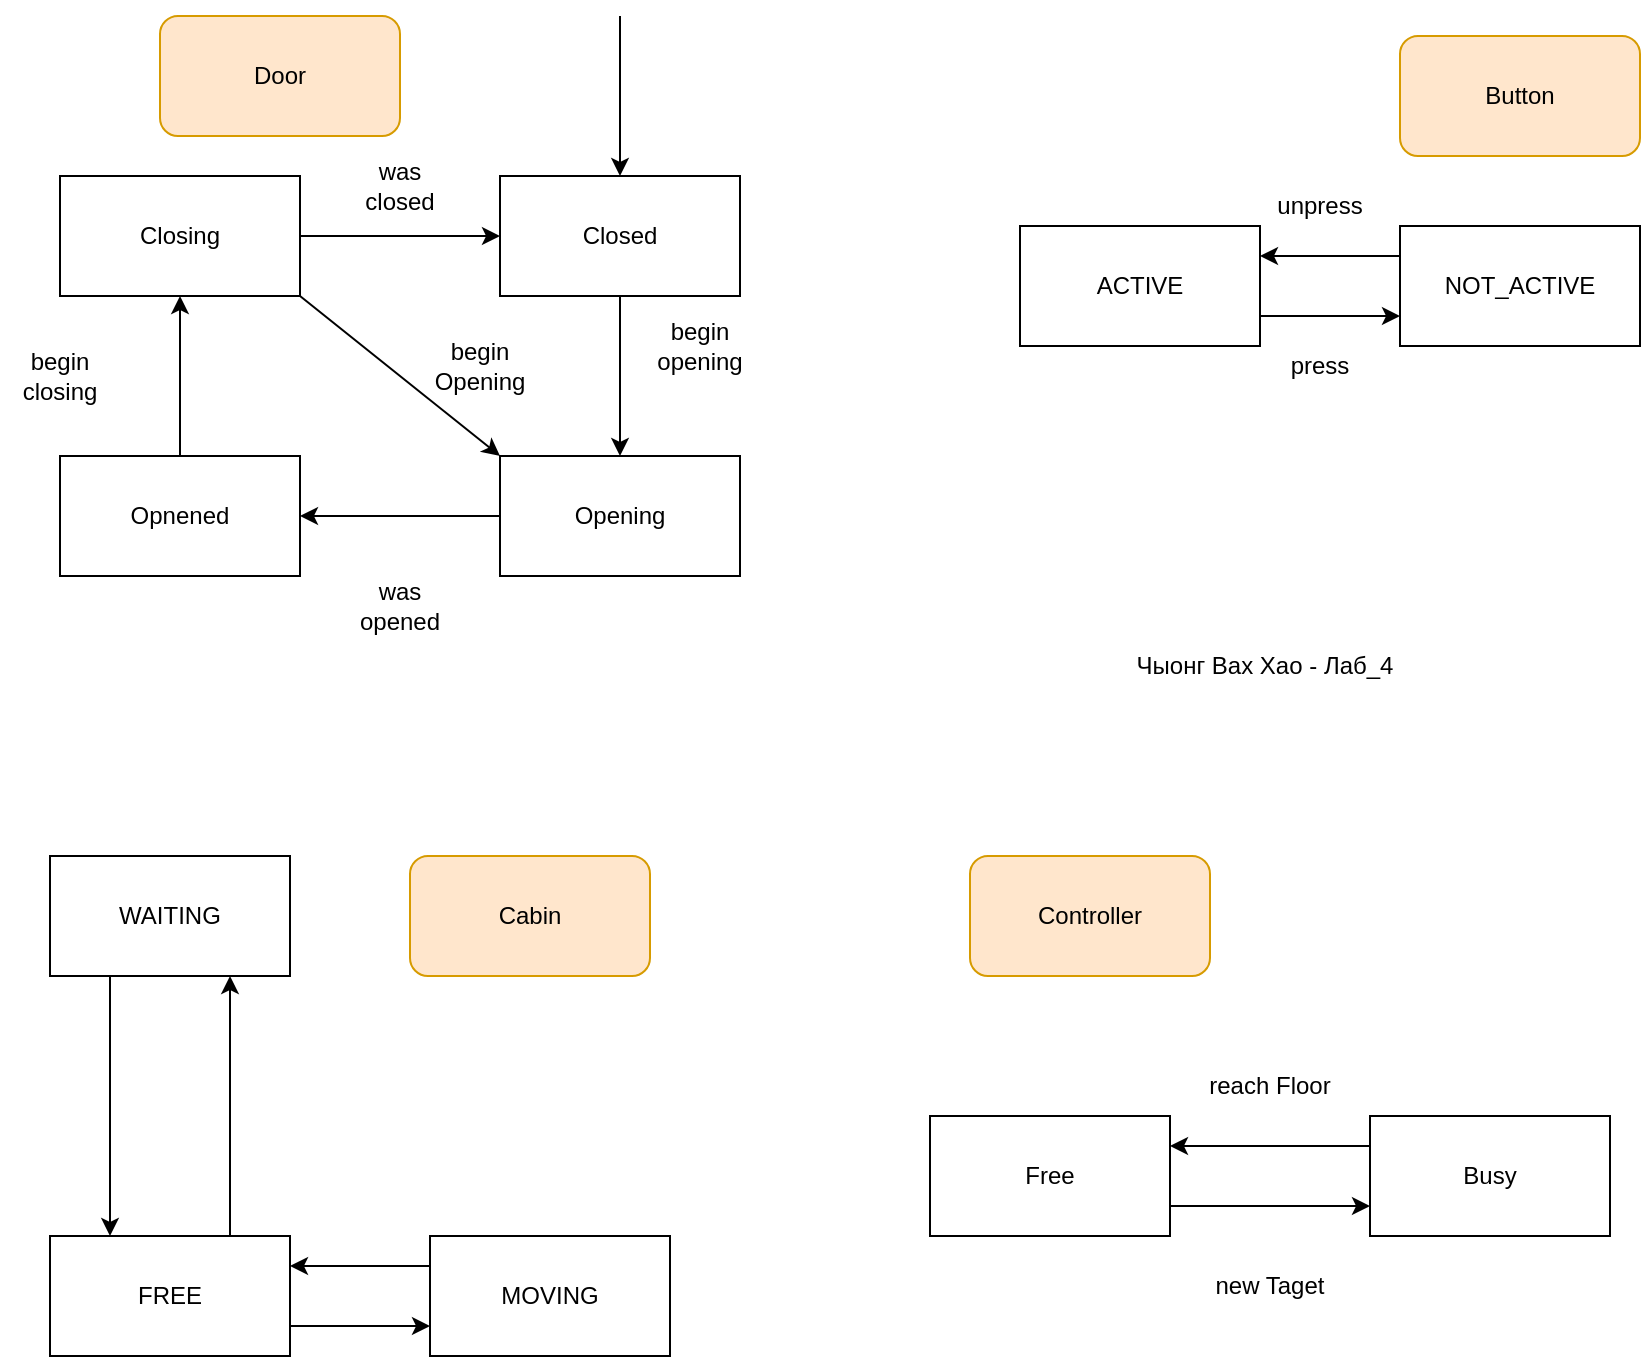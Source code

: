 <mxfile version="19.0.3" type="device"><diagram id="1dqOA_bSX4-bp-EuOPMo" name="Page-1"><mxGraphModel dx="1102" dy="857" grid="1" gridSize="10" guides="1" tooltips="1" connect="1" arrows="1" fold="1" page="1" pageScale="1" pageWidth="850" pageHeight="1100" math="0" shadow="0"><root><mxCell id="0"/><mxCell id="1" parent="0"/><mxCell id="PxqcV21W3_KY6NMdxUvl-7" style="edgeStyle=orthogonalEdgeStyle;rounded=0;orthogonalLoop=1;jettySize=auto;html=1;exitX=1;exitY=0.5;exitDx=0;exitDy=0;entryX=0;entryY=0.5;entryDx=0;entryDy=0;" parent="1" source="PxqcV21W3_KY6NMdxUvl-2" target="PxqcV21W3_KY6NMdxUvl-3" edge="1"><mxGeometry relative="1" as="geometry"/></mxCell><mxCell id="PxqcV21W3_KY6NMdxUvl-2" value="Closing" style="rounded=0;whiteSpace=wrap;html=1;" parent="1" vertex="1"><mxGeometry x="40" y="180" width="120" height="60" as="geometry"/></mxCell><mxCell id="PxqcV21W3_KY6NMdxUvl-9" style="edgeStyle=orthogonalEdgeStyle;rounded=0;orthogonalLoop=1;jettySize=auto;html=1;exitX=0.5;exitY=1;exitDx=0;exitDy=0;entryX=0.5;entryY=0;entryDx=0;entryDy=0;" parent="1" source="PxqcV21W3_KY6NMdxUvl-3" target="PxqcV21W3_KY6NMdxUvl-5" edge="1"><mxGeometry relative="1" as="geometry"/></mxCell><mxCell id="PxqcV21W3_KY6NMdxUvl-3" value="Closed" style="rounded=0;whiteSpace=wrap;html=1;" parent="1" vertex="1"><mxGeometry x="260" y="180" width="120" height="60" as="geometry"/></mxCell><mxCell id="PxqcV21W3_KY6NMdxUvl-11" style="edgeStyle=orthogonalEdgeStyle;rounded=0;orthogonalLoop=1;jettySize=auto;html=1;exitX=0.5;exitY=0;exitDx=0;exitDy=0;entryX=0.5;entryY=1;entryDx=0;entryDy=0;" parent="1" source="PxqcV21W3_KY6NMdxUvl-4" target="PxqcV21W3_KY6NMdxUvl-2" edge="1"><mxGeometry relative="1" as="geometry"/></mxCell><mxCell id="PxqcV21W3_KY6NMdxUvl-4" value="Opnened" style="rounded=0;whiteSpace=wrap;html=1;" parent="1" vertex="1"><mxGeometry x="40" y="320" width="120" height="60" as="geometry"/></mxCell><mxCell id="PxqcV21W3_KY6NMdxUvl-10" style="edgeStyle=orthogonalEdgeStyle;rounded=0;orthogonalLoop=1;jettySize=auto;html=1;exitX=0;exitY=0.5;exitDx=0;exitDy=0;entryX=1;entryY=0.5;entryDx=0;entryDy=0;" parent="1" source="PxqcV21W3_KY6NMdxUvl-5" target="PxqcV21W3_KY6NMdxUvl-4" edge="1"><mxGeometry relative="1" as="geometry"/></mxCell><mxCell id="PxqcV21W3_KY6NMdxUvl-5" value="Opening" style="rounded=0;whiteSpace=wrap;html=1;" parent="1" vertex="1"><mxGeometry x="260" y="320" width="120" height="60" as="geometry"/></mxCell><mxCell id="PxqcV21W3_KY6NMdxUvl-8" value="" style="endArrow=classic;html=1;rounded=0;entryX=0.5;entryY=0;entryDx=0;entryDy=0;" parent="1" target="PxqcV21W3_KY6NMdxUvl-3" edge="1"><mxGeometry width="50" height="50" relative="1" as="geometry"><mxPoint x="320" y="100" as="sourcePoint"/><mxPoint x="440" y="210" as="targetPoint"/></mxGeometry></mxCell><mxCell id="PxqcV21W3_KY6NMdxUvl-13" value="" style="endArrow=classic;html=1;rounded=0;exitX=1;exitY=1;exitDx=0;exitDy=0;entryX=0;entryY=0;entryDx=0;entryDy=0;" parent="1" source="PxqcV21W3_KY6NMdxUvl-2" target="PxqcV21W3_KY6NMdxUvl-5" edge="1"><mxGeometry width="50" height="50" relative="1" as="geometry"><mxPoint x="390" y="260" as="sourcePoint"/><mxPoint x="440" y="210" as="targetPoint"/></mxGeometry></mxCell><mxCell id="PxqcV21W3_KY6NMdxUvl-14" value="was closed" style="text;html=1;strokeColor=none;fillColor=none;align=center;verticalAlign=middle;whiteSpace=wrap;rounded=0;" parent="1" vertex="1"><mxGeometry x="180" y="170" width="60" height="30" as="geometry"/></mxCell><mxCell id="PxqcV21W3_KY6NMdxUvl-15" value="begin opening" style="text;html=1;strokeColor=none;fillColor=none;align=center;verticalAlign=middle;whiteSpace=wrap;rounded=0;" parent="1" vertex="1"><mxGeometry x="330" y="250" width="60" height="30" as="geometry"/></mxCell><mxCell id="PxqcV21W3_KY6NMdxUvl-16" value="begin closing" style="text;html=1;strokeColor=none;fillColor=none;align=center;verticalAlign=middle;whiteSpace=wrap;rounded=0;" parent="1" vertex="1"><mxGeometry x="10" y="265" width="60" height="30" as="geometry"/></mxCell><mxCell id="PxqcV21W3_KY6NMdxUvl-17" value="was opened" style="text;html=1;strokeColor=none;fillColor=none;align=center;verticalAlign=middle;whiteSpace=wrap;rounded=0;" parent="1" vertex="1"><mxGeometry x="180" y="380" width="60" height="30" as="geometry"/></mxCell><mxCell id="PxqcV21W3_KY6NMdxUvl-18" value="begin Opening" style="text;html=1;strokeColor=none;fillColor=none;align=center;verticalAlign=middle;whiteSpace=wrap;rounded=0;" parent="1" vertex="1"><mxGeometry x="220" y="260" width="60" height="30" as="geometry"/></mxCell><mxCell id="PxqcV21W3_KY6NMdxUvl-23" style="edgeStyle=orthogonalEdgeStyle;rounded=0;orthogonalLoop=1;jettySize=auto;html=1;exitX=1;exitY=0.75;exitDx=0;exitDy=0;entryX=0;entryY=0.75;entryDx=0;entryDy=0;" parent="1" source="PxqcV21W3_KY6NMdxUvl-19" target="PxqcV21W3_KY6NMdxUvl-20" edge="1"><mxGeometry relative="1" as="geometry"/></mxCell><mxCell id="PxqcV21W3_KY6NMdxUvl-19" value="ACTIVE" style="rounded=0;whiteSpace=wrap;html=1;" parent="1" vertex="1"><mxGeometry x="520" y="205" width="120" height="60" as="geometry"/></mxCell><mxCell id="PxqcV21W3_KY6NMdxUvl-22" style="edgeStyle=orthogonalEdgeStyle;rounded=0;orthogonalLoop=1;jettySize=auto;html=1;exitX=0;exitY=0.25;exitDx=0;exitDy=0;entryX=1;entryY=0.25;entryDx=0;entryDy=0;" parent="1" source="PxqcV21W3_KY6NMdxUvl-20" target="PxqcV21W3_KY6NMdxUvl-19" edge="1"><mxGeometry relative="1" as="geometry"/></mxCell><mxCell id="PxqcV21W3_KY6NMdxUvl-20" value="NOT_ACTIVE" style="rounded=0;whiteSpace=wrap;html=1;" parent="1" vertex="1"><mxGeometry x="710" y="205" width="120" height="60" as="geometry"/></mxCell><mxCell id="PxqcV21W3_KY6NMdxUvl-24" value="press" style="text;html=1;strokeColor=none;fillColor=none;align=center;verticalAlign=middle;whiteSpace=wrap;rounded=0;" parent="1" vertex="1"><mxGeometry x="640" y="260" width="60" height="30" as="geometry"/></mxCell><mxCell id="PxqcV21W3_KY6NMdxUvl-25" value="unpress" style="text;html=1;strokeColor=none;fillColor=none;align=center;verticalAlign=middle;whiteSpace=wrap;rounded=0;" parent="1" vertex="1"><mxGeometry x="640" y="180" width="60" height="30" as="geometry"/></mxCell><mxCell id="PxqcV21W3_KY6NMdxUvl-27" value="Door" style="rounded=1;whiteSpace=wrap;html=1;fillColor=#ffe6cc;strokeColor=#d79b00;" parent="1" vertex="1"><mxGeometry x="90" y="100" width="120" height="60" as="geometry"/></mxCell><mxCell id="PxqcV21W3_KY6NMdxUvl-29" value="Button" style="rounded=1;whiteSpace=wrap;html=1;fillColor=#ffe6cc;strokeColor=#d79b00;" parent="1" vertex="1"><mxGeometry x="710" y="110" width="120" height="60" as="geometry"/></mxCell><mxCell id="PxqcV21W3_KY6NMdxUvl-30" value="Cabin" style="rounded=1;whiteSpace=wrap;html=1;fillColor=#ffe6cc;strokeColor=#d79b00;" parent="1" vertex="1"><mxGeometry x="215" y="520" width="120" height="60" as="geometry"/></mxCell><mxCell id="PxqcV21W3_KY6NMdxUvl-34" style="edgeStyle=orthogonalEdgeStyle;rounded=0;orthogonalLoop=1;jettySize=auto;html=1;exitX=0.25;exitY=1;exitDx=0;exitDy=0;entryX=0.25;entryY=0;entryDx=0;entryDy=0;" parent="1" source="PxqcV21W3_KY6NMdxUvl-31" target="PxqcV21W3_KY6NMdxUvl-32" edge="1"><mxGeometry relative="1" as="geometry"/></mxCell><mxCell id="PxqcV21W3_KY6NMdxUvl-31" value="WAITING" style="rounded=0;whiteSpace=wrap;html=1;" parent="1" vertex="1"><mxGeometry x="35" y="520" width="120" height="60" as="geometry"/></mxCell><mxCell id="PxqcV21W3_KY6NMdxUvl-35" style="edgeStyle=orthogonalEdgeStyle;rounded=0;orthogonalLoop=1;jettySize=auto;html=1;exitX=0.75;exitY=0;exitDx=0;exitDy=0;entryX=0.75;entryY=1;entryDx=0;entryDy=0;" parent="1" source="PxqcV21W3_KY6NMdxUvl-32" target="PxqcV21W3_KY6NMdxUvl-31" edge="1"><mxGeometry relative="1" as="geometry"/></mxCell><mxCell id="PxqcV21W3_KY6NMdxUvl-39" style="edgeStyle=orthogonalEdgeStyle;rounded=0;orthogonalLoop=1;jettySize=auto;html=1;exitX=1;exitY=0.75;exitDx=0;exitDy=0;entryX=0;entryY=0.75;entryDx=0;entryDy=0;" parent="1" source="PxqcV21W3_KY6NMdxUvl-32" target="PxqcV21W3_KY6NMdxUvl-33" edge="1"><mxGeometry relative="1" as="geometry"/></mxCell><mxCell id="PxqcV21W3_KY6NMdxUvl-32" value="FREE" style="rounded=0;whiteSpace=wrap;html=1;" parent="1" vertex="1"><mxGeometry x="35" y="710" width="120" height="60" as="geometry"/></mxCell><mxCell id="PxqcV21W3_KY6NMdxUvl-38" style="edgeStyle=orthogonalEdgeStyle;rounded=0;orthogonalLoop=1;jettySize=auto;html=1;exitX=0;exitY=0.25;exitDx=0;exitDy=0;entryX=1;entryY=0.25;entryDx=0;entryDy=0;" parent="1" source="PxqcV21W3_KY6NMdxUvl-33" target="PxqcV21W3_KY6NMdxUvl-32" edge="1"><mxGeometry relative="1" as="geometry"/></mxCell><mxCell id="PxqcV21W3_KY6NMdxUvl-33" value="MOVING" style="rounded=0;whiteSpace=wrap;html=1;" parent="1" vertex="1"><mxGeometry x="225" y="710" width="120" height="60" as="geometry"/></mxCell><mxCell id="PxqcV21W3_KY6NMdxUvl-40" value="Controller" style="rounded=1;whiteSpace=wrap;html=1;fillColor=#ffe6cc;strokeColor=#d79b00;" parent="1" vertex="1"><mxGeometry x="495" y="520" width="120" height="60" as="geometry"/></mxCell><mxCell id="PxqcV21W3_KY6NMdxUvl-44" style="edgeStyle=orthogonalEdgeStyle;rounded=0;orthogonalLoop=1;jettySize=auto;html=1;exitX=1;exitY=0.75;exitDx=0;exitDy=0;entryX=0;entryY=0.75;entryDx=0;entryDy=0;" parent="1" source="PxqcV21W3_KY6NMdxUvl-41" target="PxqcV21W3_KY6NMdxUvl-42" edge="1"><mxGeometry relative="1" as="geometry"/></mxCell><mxCell id="PxqcV21W3_KY6NMdxUvl-41" value="Free" style="rounded=0;whiteSpace=wrap;html=1;" parent="1" vertex="1"><mxGeometry x="475" y="650" width="120" height="60" as="geometry"/></mxCell><mxCell id="PxqcV21W3_KY6NMdxUvl-43" style="edgeStyle=orthogonalEdgeStyle;rounded=0;orthogonalLoop=1;jettySize=auto;html=1;exitX=0;exitY=0.25;exitDx=0;exitDy=0;entryX=1;entryY=0.25;entryDx=0;entryDy=0;" parent="1" source="PxqcV21W3_KY6NMdxUvl-42" target="PxqcV21W3_KY6NMdxUvl-41" edge="1"><mxGeometry relative="1" as="geometry"/></mxCell><mxCell id="PxqcV21W3_KY6NMdxUvl-42" value="Busy" style="rounded=0;whiteSpace=wrap;html=1;" parent="1" vertex="1"><mxGeometry x="695" y="650" width="120" height="60" as="geometry"/></mxCell><mxCell id="PxqcV21W3_KY6NMdxUvl-45" value="reach Floor" style="text;html=1;strokeColor=none;fillColor=none;align=center;verticalAlign=middle;whiteSpace=wrap;rounded=0;" parent="1" vertex="1"><mxGeometry x="605" y="620" width="80" height="30" as="geometry"/></mxCell><mxCell id="PxqcV21W3_KY6NMdxUvl-46" value="new Taget" style="text;html=1;strokeColor=none;fillColor=none;align=center;verticalAlign=middle;whiteSpace=wrap;rounded=0;" parent="1" vertex="1"><mxGeometry x="615" y="720" width="60" height="30" as="geometry"/></mxCell><mxCell id="PxqcV21W3_KY6NMdxUvl-47" value="Чыонг Вах Хао - Лаб_4" style="text;html=1;strokeColor=none;fillColor=none;align=center;verticalAlign=middle;whiteSpace=wrap;rounded=0;" parent="1" vertex="1"><mxGeometry x="555" y="410" width="175" height="30" as="geometry"/></mxCell></root></mxGraphModel></diagram></mxfile>